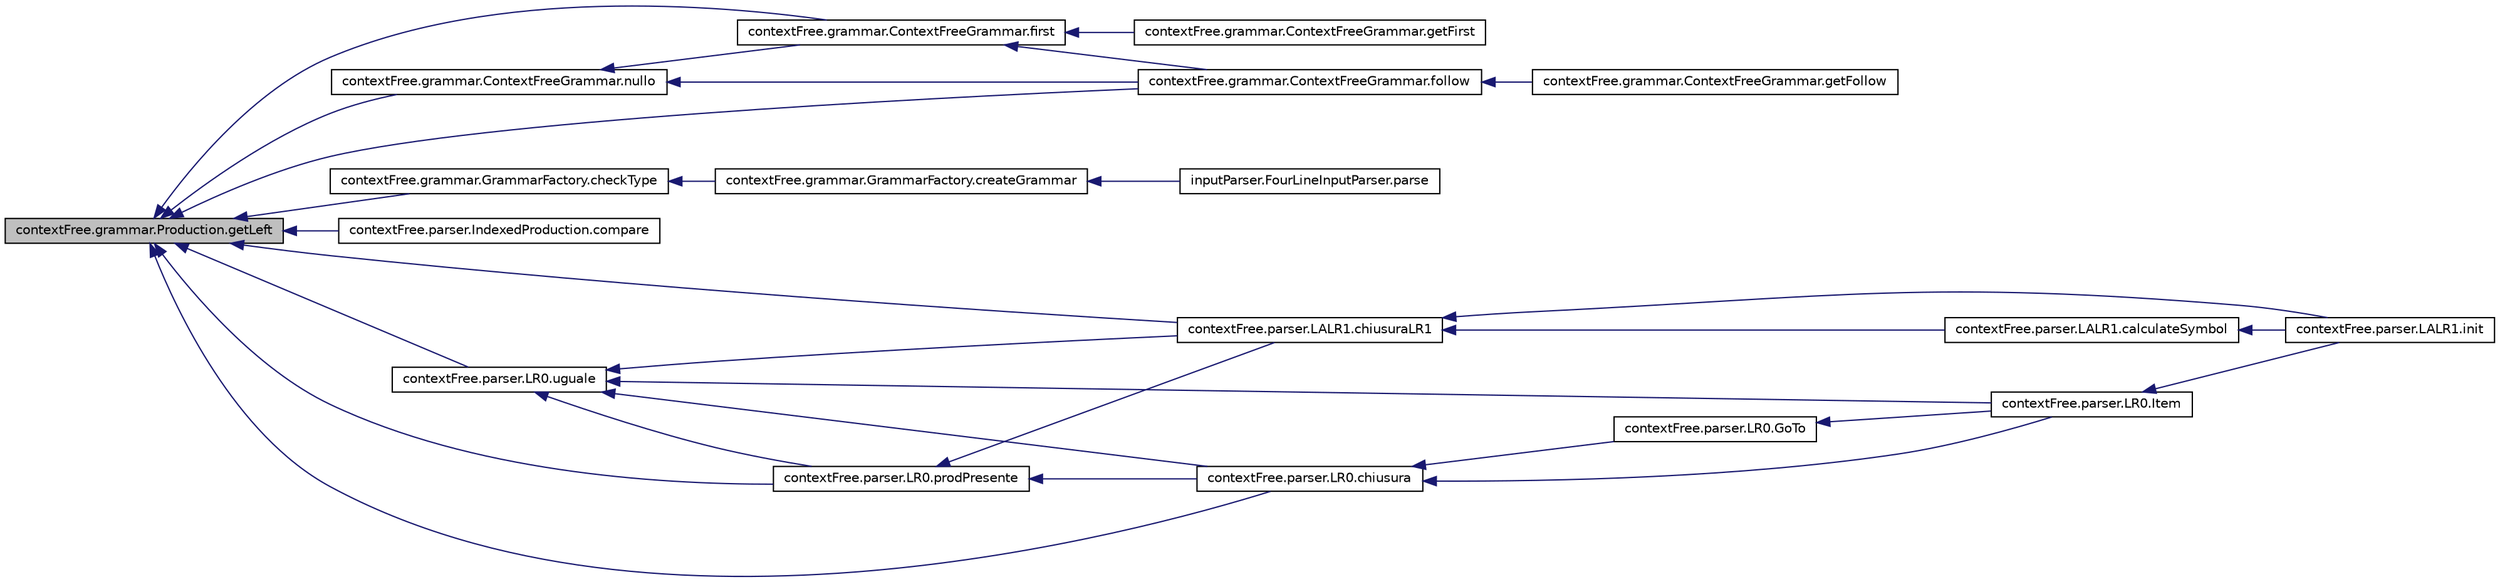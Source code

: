 digraph G
{
  edge [fontname="Helvetica",fontsize="10",labelfontname="Helvetica",labelfontsize="10"];
  node [fontname="Helvetica",fontsize="10",shape=record];
  rankdir="LR";
  Node1 [label="contextFree.grammar.Production.getLeft",height=0.2,width=0.4,color="black", fillcolor="grey75", style="filled" fontcolor="black"];
  Node1 -> Node2 [dir="back",color="midnightblue",fontsize="10",style="solid",fontname="Helvetica"];
  Node2 [label="contextFree.grammar.ContextFreeGrammar.nullo",height=0.2,width=0.4,color="black", fillcolor="white", style="filled",URL="$classcontext_free_1_1grammar_1_1_context_free_grammar.html#ac880ed3ca36ddcd8e20d8279af08244d",tooltip="population structure Bolean [] null defined in class grammar, it has the same size of V..."];
  Node2 -> Node3 [dir="back",color="midnightblue",fontsize="10",style="solid",fontname="Helvetica"];
  Node3 [label="contextFree.grammar.ContextFreeGrammar.first",height=0.2,width=0.4,color="black", fillcolor="white", style="filled",URL="$classcontext_free_1_1grammar_1_1_context_free_grammar.html#a9c3bfe0b038204420b470fab326ce7bb",tooltip="Population structure in Set &lt;String&gt; [] first for each non-terminal V, using a structure of type Set ..."];
  Node3 -> Node4 [dir="back",color="midnightblue",fontsize="10",style="solid",fontname="Helvetica"];
  Node4 [label="contextFree.grammar.ContextFreeGrammar.getFirst",height=0.2,width=0.4,color="black", fillcolor="white", style="filled",URL="$classcontext_free_1_1grammar_1_1_context_free_grammar.html#adc3a25917132474960be34329cdaead9",tooltip="Get the list of first for the grammar."];
  Node3 -> Node5 [dir="back",color="midnightblue",fontsize="10",style="solid",fontname="Helvetica"];
  Node5 [label="contextFree.grammar.ContextFreeGrammar.follow",height=0.2,width=0.4,color="black", fillcolor="white", style="filled",URL="$classcontext_free_1_1grammar_1_1_context_free_grammar.html#aca5cad8fa908f908d38e0e7e0aa181ed",tooltip="Population structure in Set &lt;String&gt; [] first for each non-terminal V, using a structure of type Set ..."];
  Node5 -> Node6 [dir="back",color="midnightblue",fontsize="10",style="solid",fontname="Helvetica"];
  Node6 [label="contextFree.grammar.ContextFreeGrammar.getFollow",height=0.2,width=0.4,color="black", fillcolor="white", style="filled",URL="$classcontext_free_1_1grammar_1_1_context_free_grammar.html#a5dae0e5de95349d310869fb5941cb5be",tooltip="I spent a character returns the Follow list associated to it."];
  Node2 -> Node5 [dir="back",color="midnightblue",fontsize="10",style="solid",fontname="Helvetica"];
  Node1 -> Node3 [dir="back",color="midnightblue",fontsize="10",style="solid",fontname="Helvetica"];
  Node1 -> Node5 [dir="back",color="midnightblue",fontsize="10",style="solid",fontname="Helvetica"];
  Node1 -> Node7 [dir="back",color="midnightblue",fontsize="10",style="solid",fontname="Helvetica"];
  Node7 [label="contextFree.grammar.GrammarFactory.checkType",height=0.2,width=0.4,color="black", fillcolor="white", style="filled",URL="$classcontext_free_1_1grammar_1_1_grammar_factory.html#a513482168bb15e55211bc4f04e276711",tooltip="Controls that make up the grammar productions that are valid."];
  Node7 -> Node8 [dir="back",color="midnightblue",fontsize="10",style="solid",fontname="Helvetica"];
  Node8 [label="contextFree.grammar.GrammarFactory.createGrammar",height=0.2,width=0.4,color="black", fillcolor="white", style="filled",URL="$classcontext_free_1_1grammar_1_1_grammar_factory.html#a25d4e5bf4a9a452efca5dd6518e16c25",tooltip="Check the type of grammar (ex."];
  Node8 -> Node9 [dir="back",color="midnightblue",fontsize="10",style="solid",fontname="Helvetica"];
  Node9 [label="inputParser.FourLineInputParser.parse",height=0.2,width=0.4,color="black", fillcolor="white", style="filled",URL="$classinput_parser_1_1_four_line_input_parser.html#a99c37488d66cfeecb33e13d573b4a81a",tooltip="reads the file .4l and creates the object grammar"];
  Node1 -> Node10 [dir="back",color="midnightblue",fontsize="10",style="solid",fontname="Helvetica"];
  Node10 [label="contextFree.parser.IndexedProduction.compare",height=0.2,width=0.4,color="black", fillcolor="white", style="filled",URL="$classcontext_free_1_1parser_1_1_indexed_production.html#aa79a2e2cbbc1f35d6416647d80daf3d8",tooltip="Compare to production without the dot."];
  Node1 -> Node11 [dir="back",color="midnightblue",fontsize="10",style="solid",fontname="Helvetica"];
  Node11 [label="contextFree.parser.LALR1.chiusuraLR1",height=0.2,width=0.4,color="black", fillcolor="white", style="filled",URL="$classcontext_free_1_1parser_1_1_l_a_l_r1.html#ac711dbbc2be25d15c1a8aade7579e94e",tooltip="Passed a list of production I that form the kernel of a state, return closing it, and the lookahead s..."];
  Node11 -> Node12 [dir="back",color="midnightblue",fontsize="10",style="solid",fontname="Helvetica"];
  Node12 [label="contextFree.parser.LALR1.init",height=0.2,width=0.4,color="black", fillcolor="white", style="filled",URL="$classcontext_free_1_1parser_1_1_l_a_l_r1.html#a7618cff4af4edfffb9a538a7cb1e79cf",tooltip="Initialize the LALR(1) automaton from LR0 automaton."];
  Node11 -> Node13 [dir="back",color="midnightblue",fontsize="10",style="solid",fontname="Helvetica"];
  Node13 [label="contextFree.parser.LALR1.calculateSymbol",height=0.2,width=0.4,color="black", fillcolor="white", style="filled",URL="$classcontext_free_1_1parser_1_1_l_a_l_r1.html#aeec32b5c83e031225114f46ac377f804",tooltip="Calculate one step of lookahead symbol from an automaton with the algorithm of spontaneous generation..."];
  Node13 -> Node12 [dir="back",color="midnightblue",fontsize="10",style="solid",fontname="Helvetica"];
  Node1 -> Node14 [dir="back",color="midnightblue",fontsize="10",style="solid",fontname="Helvetica"];
  Node14 [label="contextFree.parser.LR0.chiusura",height=0.2,width=0.4,color="black", fillcolor="white", style="filled",URL="$classcontext_free_1_1parser_1_1_l_r0.html#aa0e8369b6e2db7489437ad8a6f217d22",tooltip="*I passed a list of production that form the kernel of a state, return closing it"];
  Node14 -> Node15 [dir="back",color="midnightblue",fontsize="10",style="solid",fontname="Helvetica"];
  Node15 [label="contextFree.parser.LR0.GoTo",height=0.2,width=0.4,color="black", fillcolor="white", style="filled",URL="$classcontext_free_1_1parser_1_1_l_r0.html#aea1ecb06a1880a8bc5eeb4efcca0ecea",tooltip="Passed a state and the symbol that follows the point, returns the kernel of the new state with the re..."];
  Node15 -> Node16 [dir="back",color="midnightblue",fontsize="10",style="solid",fontname="Helvetica"];
  Node16 [label="contextFree.parser.LR0.Item",height=0.2,width=0.4,color="black", fillcolor="white", style="filled",URL="$classcontext_free_1_1parser_1_1_l_r0.html#aa96d752420b690ccbbc9fad67691f36a",tooltip="given a grammar G we calculate the associated grammar augmented by adding the production S &#39;:: =..."];
  Node16 -> Node12 [dir="back",color="midnightblue",fontsize="10",style="solid",fontname="Helvetica"];
  Node14 -> Node16 [dir="back",color="midnightblue",fontsize="10",style="solid",fontname="Helvetica"];
  Node1 -> Node17 [dir="back",color="midnightblue",fontsize="10",style="solid",fontname="Helvetica"];
  Node17 [label="contextFree.parser.LR0.uguale",height=0.2,width=0.4,color="black", fillcolor="white", style="filled",URL="$classcontext_free_1_1parser_1_1_l_r0.html#a8de929e041a5a1a273e6ddd05dc7e0ca",tooltip="checks if a state is present in an automaton"];
  Node17 -> Node11 [dir="back",color="midnightblue",fontsize="10",style="solid",fontname="Helvetica"];
  Node17 -> Node14 [dir="back",color="midnightblue",fontsize="10",style="solid",fontname="Helvetica"];
  Node17 -> Node16 [dir="back",color="midnightblue",fontsize="10",style="solid",fontname="Helvetica"];
  Node17 -> Node18 [dir="back",color="midnightblue",fontsize="10",style="solid",fontname="Helvetica"];
  Node18 [label="contextFree.parser.LR0.prodPresente",height=0.2,width=0.4,color="black", fillcolor="white", style="filled",URL="$classcontext_free_1_1parser_1_1_l_r0.html#a242530010547a830ad1b9c35a724a7e6",tooltip="checks if a production is already in a list of productions."];
  Node18 -> Node11 [dir="back",color="midnightblue",fontsize="10",style="solid",fontname="Helvetica"];
  Node18 -> Node14 [dir="back",color="midnightblue",fontsize="10",style="solid",fontname="Helvetica"];
  Node1 -> Node18 [dir="back",color="midnightblue",fontsize="10",style="solid",fontname="Helvetica"];
}

